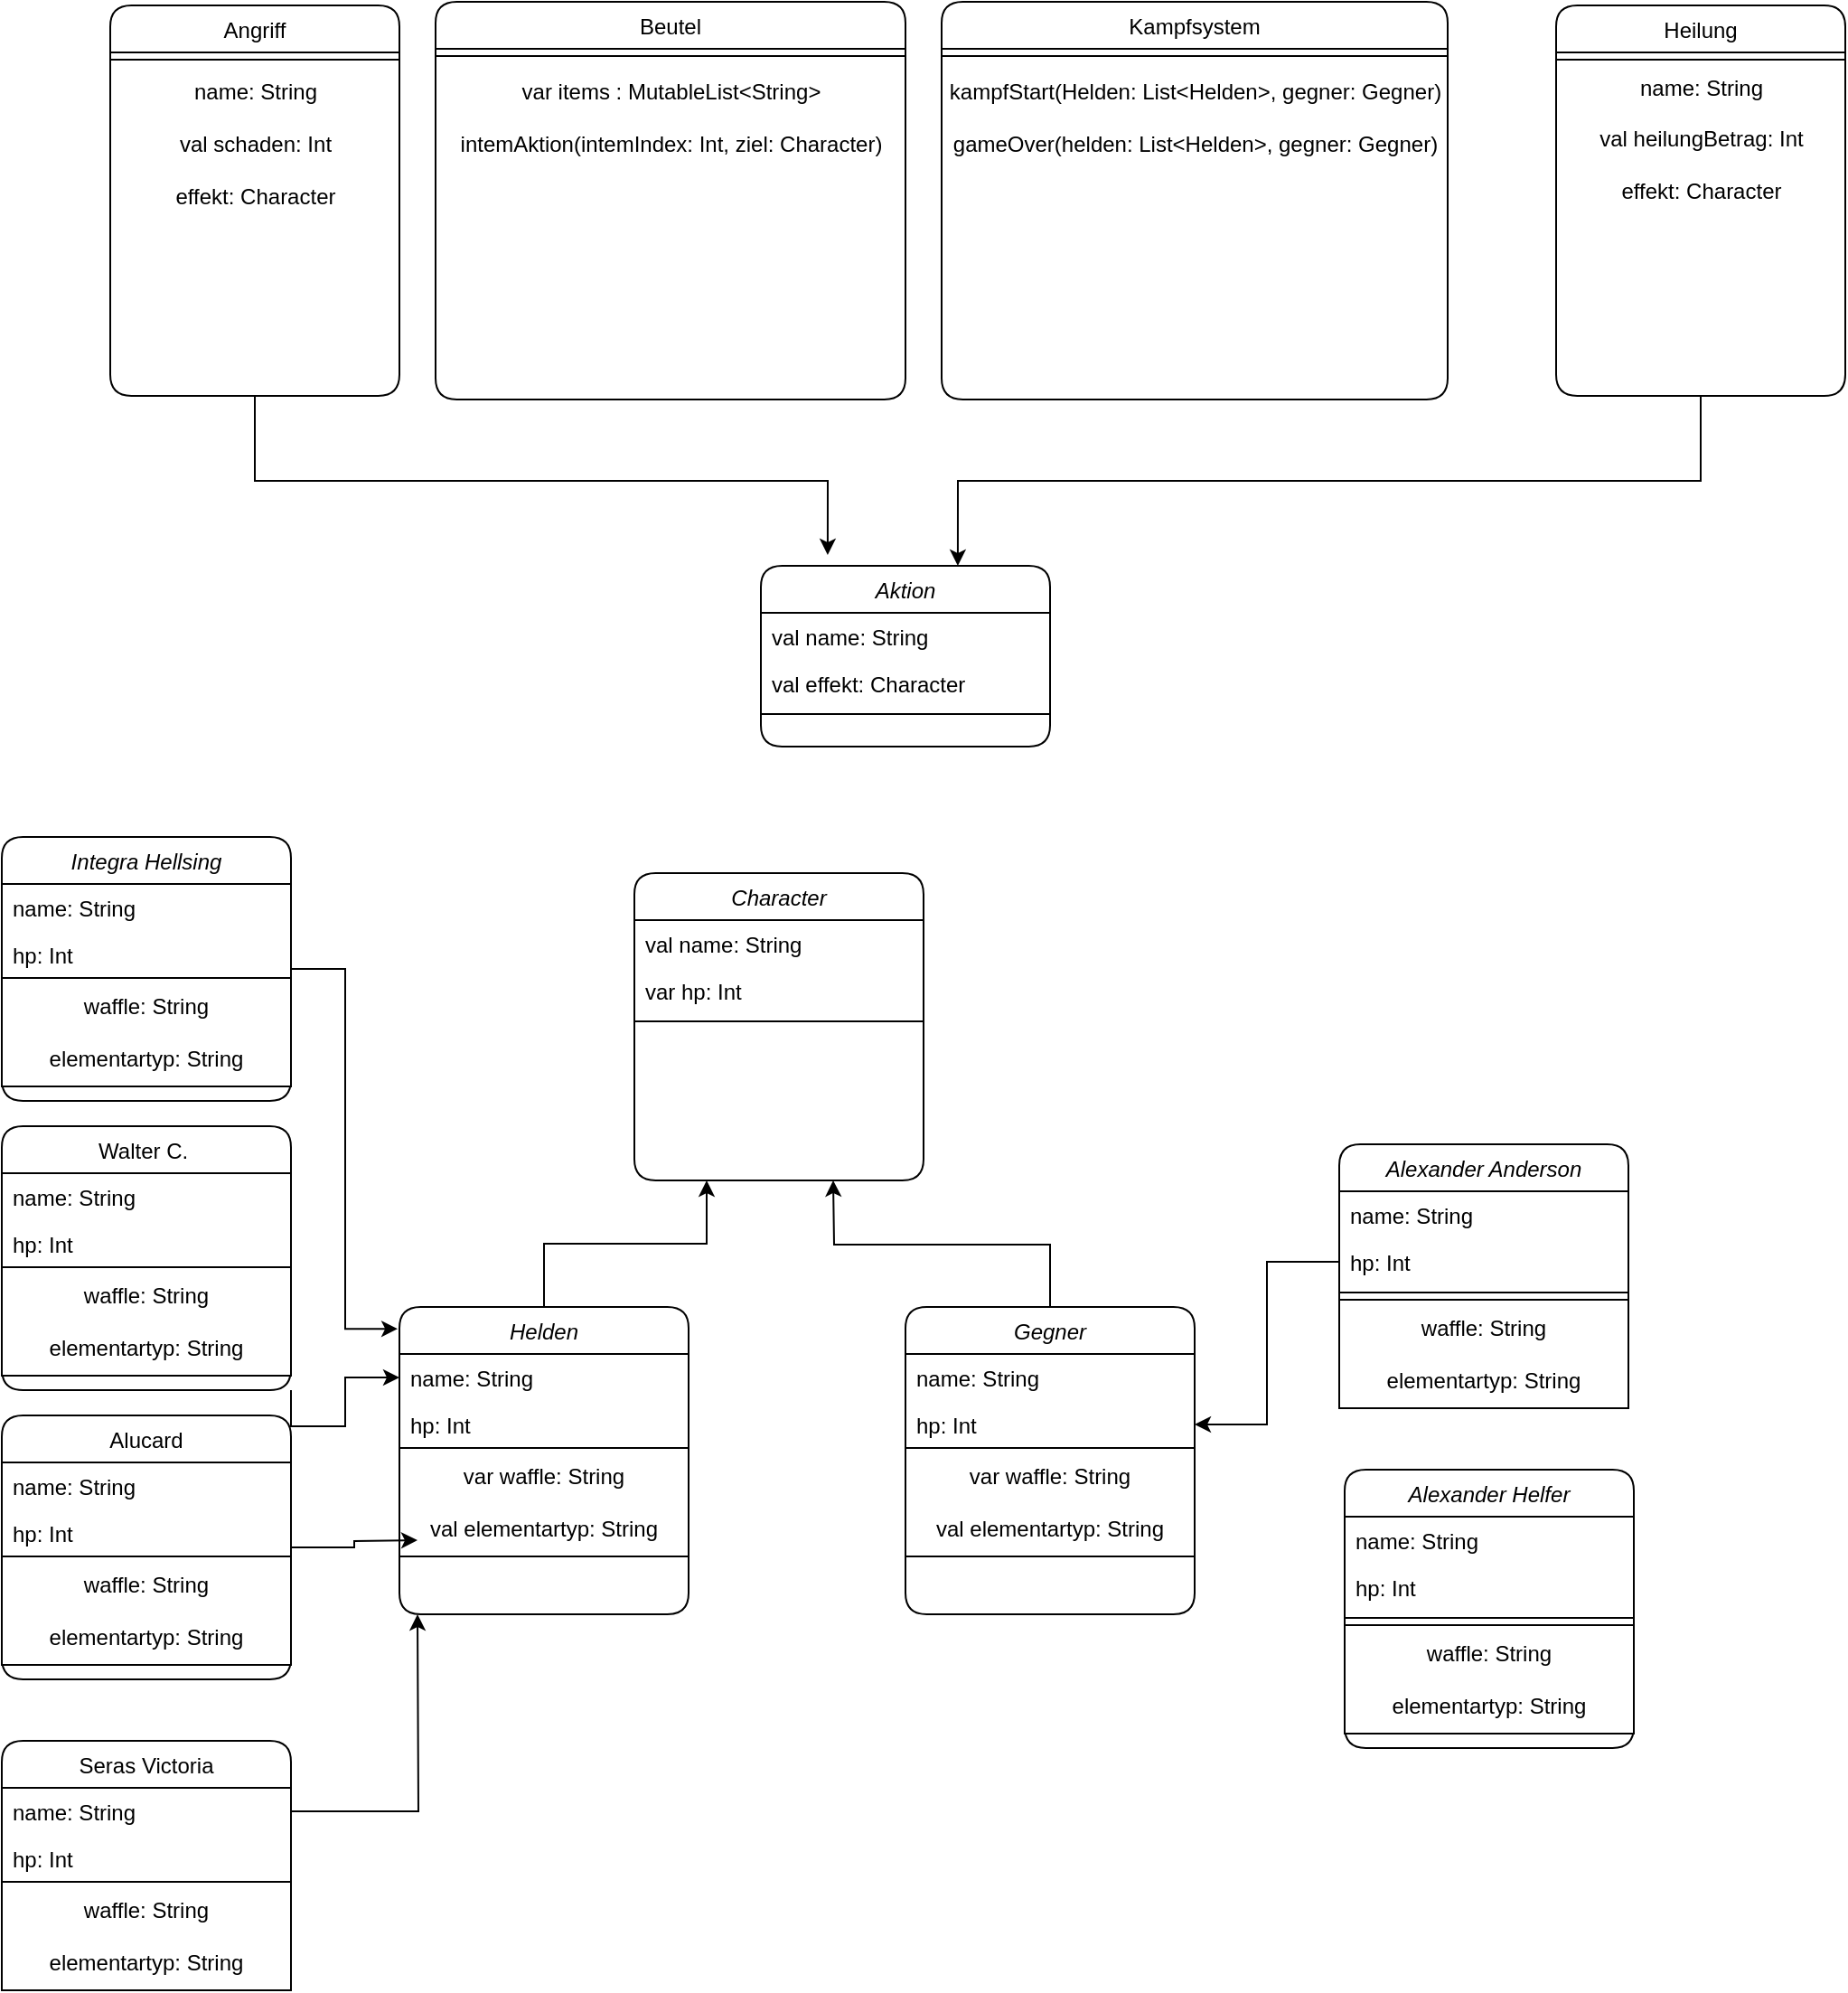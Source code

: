 <mxfile version="22.0.8" type="github">
  <diagram id="C5RBs43oDa-KdzZeNtuy" name="Page-1">
    <mxGraphModel dx="1452" dy="1936" grid="1" gridSize="10" guides="1" tooltips="1" connect="1" arrows="1" fold="1" page="1" pageScale="1" pageWidth="827" pageHeight="1169" math="0" shadow="0">
      <root>
        <mxCell id="WIyWlLk6GJQsqaUBKTNV-0" />
        <mxCell id="WIyWlLk6GJQsqaUBKTNV-1" parent="WIyWlLk6GJQsqaUBKTNV-0" />
        <mxCell id="axwaPX7g7M--netxKvBv-21" style="edgeStyle=orthogonalEdgeStyle;rounded=0;orthogonalLoop=1;jettySize=auto;html=1;entryX=0.25;entryY=1;entryDx=0;entryDy=0;" edge="1" parent="WIyWlLk6GJQsqaUBKTNV-1" source="zkfFHV4jXpPFQw0GAbJ--0" target="axwaPX7g7M--netxKvBv-12">
          <mxGeometry relative="1" as="geometry" />
        </mxCell>
        <mxCell id="zkfFHV4jXpPFQw0GAbJ--0" value="Helden" style="swimlane;fontStyle=2;align=center;verticalAlign=top;childLayout=stackLayout;horizontal=1;startSize=26;horizontalStack=0;resizeParent=1;resizeLast=0;collapsible=1;marginBottom=0;rounded=1;shadow=0;strokeWidth=1;labelBackgroundColor=none;" parent="WIyWlLk6GJQsqaUBKTNV-1" vertex="1">
          <mxGeometry x="240" y="600" width="160" height="170" as="geometry">
            <mxRectangle x="220" y="120" width="160" height="26" as="alternateBounds" />
          </mxGeometry>
        </mxCell>
        <mxCell id="zkfFHV4jXpPFQw0GAbJ--1" value="name: String&#xa;" style="text;align=left;verticalAlign=top;spacingLeft=4;spacingRight=4;overflow=hidden;rotatable=0;points=[[0,0.5],[1,0.5]];portConstraint=eastwest;labelBackgroundColor=none;rounded=1;" parent="zkfFHV4jXpPFQw0GAbJ--0" vertex="1">
          <mxGeometry y="26" width="160" height="26" as="geometry" />
        </mxCell>
        <mxCell id="zkfFHV4jXpPFQw0GAbJ--2" value="hp: Int&#xa;&#xa;var waffle: String" style="text;align=left;verticalAlign=top;spacingLeft=4;spacingRight=4;overflow=hidden;rotatable=0;points=[[0,0.5],[1,0.5]];portConstraint=eastwest;rounded=1;shadow=0;html=0;labelBackgroundColor=none;" parent="zkfFHV4jXpPFQw0GAbJ--0" vertex="1">
          <mxGeometry y="52" width="160" height="26" as="geometry" />
        </mxCell>
        <mxCell id="axwaPX7g7M--netxKvBv-44" value="var waffle: String&lt;br&gt;&lt;br&gt;val elementartyp: String" style="whiteSpace=wrap;html=1;" vertex="1" parent="zkfFHV4jXpPFQw0GAbJ--0">
          <mxGeometry y="78" width="160" height="60" as="geometry" />
        </mxCell>
        <mxCell id="zkfFHV4jXpPFQw0GAbJ--6" value="Seras Victoria" style="swimlane;fontStyle=0;align=center;verticalAlign=top;childLayout=stackLayout;horizontal=1;startSize=26;horizontalStack=0;resizeParent=1;resizeLast=0;collapsible=1;marginBottom=0;rounded=1;shadow=0;strokeWidth=1;labelBackgroundColor=none;" parent="WIyWlLk6GJQsqaUBKTNV-1" vertex="1">
          <mxGeometry x="20" y="840" width="160" height="138" as="geometry">
            <mxRectangle x="130" y="380" width="160" height="26" as="alternateBounds" />
          </mxGeometry>
        </mxCell>
        <mxCell id="axwaPX7g7M--netxKvBv-19" style="edgeStyle=orthogonalEdgeStyle;rounded=0;orthogonalLoop=1;jettySize=auto;html=1;exitX=1;exitY=0.5;exitDx=0;exitDy=0;" edge="1" parent="zkfFHV4jXpPFQw0GAbJ--6" source="res7mV49smM_EFlTWd8h-96">
          <mxGeometry relative="1" as="geometry">
            <mxPoint x="230" y="-70" as="targetPoint" />
          </mxGeometry>
        </mxCell>
        <mxCell id="res7mV49smM_EFlTWd8h-96" value="name: String&#xa;" style="text;align=left;verticalAlign=top;spacingLeft=4;spacingRight=4;overflow=hidden;rotatable=0;points=[[0,0.5],[1,0.5]];portConstraint=eastwest;labelBackgroundColor=none;rounded=1;" parent="zkfFHV4jXpPFQw0GAbJ--6" vertex="1">
          <mxGeometry y="26" width="160" height="26" as="geometry" />
        </mxCell>
        <mxCell id="res7mV49smM_EFlTWd8h-97" value="hp: Int" style="text;align=left;verticalAlign=top;spacingLeft=4;spacingRight=4;overflow=hidden;rotatable=0;points=[[0,0.5],[1,0.5]];portConstraint=eastwest;rounded=1;shadow=0;html=0;labelBackgroundColor=none;" parent="zkfFHV4jXpPFQw0GAbJ--6" vertex="1">
          <mxGeometry y="52" width="160" height="26" as="geometry" />
        </mxCell>
        <mxCell id="axwaPX7g7M--netxKvBv-33" value="waffle: String&lt;br&gt;&lt;br&gt;elementartyp: String" style="whiteSpace=wrap;html=1;" vertex="1" parent="zkfFHV4jXpPFQw0GAbJ--6">
          <mxGeometry y="78" width="160" height="60" as="geometry" />
        </mxCell>
        <mxCell id="axwaPX7g7M--netxKvBv-20" style="edgeStyle=orthogonalEdgeStyle;rounded=0;orthogonalLoop=1;jettySize=auto;html=1;" edge="1" parent="WIyWlLk6GJQsqaUBKTNV-1" source="res7mV49smM_EFlTWd8h-6">
          <mxGeometry relative="1" as="geometry">
            <mxPoint x="250" y="729" as="targetPoint" />
          </mxGeometry>
        </mxCell>
        <mxCell id="res7mV49smM_EFlTWd8h-6" value="Alucard" style="swimlane;fontStyle=0;align=center;verticalAlign=top;childLayout=stackLayout;horizontal=1;startSize=26;horizontalStack=0;resizeParent=1;resizeLast=0;collapsible=1;marginBottom=0;rounded=1;shadow=0;strokeWidth=1;labelBackgroundColor=none;" parent="WIyWlLk6GJQsqaUBKTNV-1" vertex="1">
          <mxGeometry x="20" y="660" width="160" height="146" as="geometry">
            <mxRectangle x="130" y="380" width="160" height="26" as="alternateBounds" />
          </mxGeometry>
        </mxCell>
        <mxCell id="res7mV49smM_EFlTWd8h-98" value="name: String&#xa;" style="text;align=left;verticalAlign=top;spacingLeft=4;spacingRight=4;overflow=hidden;rotatable=0;points=[[0,0.5],[1,0.5]];portConstraint=eastwest;labelBackgroundColor=none;rounded=1;" parent="res7mV49smM_EFlTWd8h-6" vertex="1">
          <mxGeometry y="26" width="160" height="26" as="geometry" />
        </mxCell>
        <mxCell id="res7mV49smM_EFlTWd8h-99" value="hp: Int" style="text;align=left;verticalAlign=top;spacingLeft=4;spacingRight=4;overflow=hidden;rotatable=0;points=[[0,0.5],[1,0.5]];portConstraint=eastwest;rounded=1;shadow=0;html=0;labelBackgroundColor=none;" parent="res7mV49smM_EFlTWd8h-6" vertex="1">
          <mxGeometry y="52" width="160" height="26" as="geometry" />
        </mxCell>
        <mxCell id="axwaPX7g7M--netxKvBv-39" value="waffle: String&lt;br&gt;&lt;br&gt;elementartyp: String" style="whiteSpace=wrap;html=1;" vertex="1" parent="res7mV49smM_EFlTWd8h-6">
          <mxGeometry y="78" width="160" height="60" as="geometry" />
        </mxCell>
        <mxCell id="axwaPX7g7M--netxKvBv-17" style="edgeStyle=orthogonalEdgeStyle;rounded=0;orthogonalLoop=1;jettySize=auto;html=1;exitX=1;exitY=1;exitDx=0;exitDy=0;entryX=0;entryY=0.5;entryDx=0;entryDy=0;" edge="1" parent="WIyWlLk6GJQsqaUBKTNV-1" source="res7mV49smM_EFlTWd8h-12" target="zkfFHV4jXpPFQw0GAbJ--1">
          <mxGeometry relative="1" as="geometry" />
        </mxCell>
        <mxCell id="res7mV49smM_EFlTWd8h-12" value="Walter C. " style="swimlane;fontStyle=0;align=center;verticalAlign=top;childLayout=stackLayout;horizontal=1;startSize=26;horizontalStack=0;resizeParent=1;resizeLast=0;collapsible=1;marginBottom=0;rounded=1;shadow=0;strokeWidth=1;labelBackgroundColor=none;" parent="WIyWlLk6GJQsqaUBKTNV-1" vertex="1">
          <mxGeometry x="20" y="500" width="160" height="146" as="geometry">
            <mxRectangle x="130" y="380" width="160" height="26" as="alternateBounds" />
          </mxGeometry>
        </mxCell>
        <mxCell id="res7mV49smM_EFlTWd8h-100" value="name: String&#xa;" style="text;align=left;verticalAlign=top;spacingLeft=4;spacingRight=4;overflow=hidden;rotatable=0;points=[[0,0.5],[1,0.5]];portConstraint=eastwest;labelBackgroundColor=none;rounded=1;" parent="res7mV49smM_EFlTWd8h-12" vertex="1">
          <mxGeometry y="26" width="160" height="26" as="geometry" />
        </mxCell>
        <mxCell id="res7mV49smM_EFlTWd8h-101" value="hp: Int" style="text;align=left;verticalAlign=top;spacingLeft=4;spacingRight=4;overflow=hidden;rotatable=0;points=[[0,0.5],[1,0.5]];portConstraint=eastwest;rounded=1;shadow=0;html=0;labelBackgroundColor=none;" parent="res7mV49smM_EFlTWd8h-12" vertex="1">
          <mxGeometry y="52" width="160" height="26" as="geometry" />
        </mxCell>
        <mxCell id="axwaPX7g7M--netxKvBv-40" value="waffle: String&lt;br&gt;&lt;br&gt;elementartyp: String" style="whiteSpace=wrap;html=1;" vertex="1" parent="res7mV49smM_EFlTWd8h-12">
          <mxGeometry y="78" width="160" height="60" as="geometry" />
        </mxCell>
        <mxCell id="res7mV49smM_EFlTWd8h-54" value="Alexander Anderson" style="swimlane;fontStyle=2;align=center;verticalAlign=top;childLayout=stackLayout;horizontal=1;startSize=26;horizontalStack=0;resizeParent=1;resizeLast=0;collapsible=1;marginBottom=0;rounded=1;shadow=0;strokeWidth=1;labelBackgroundColor=none;" parent="WIyWlLk6GJQsqaUBKTNV-1" vertex="1">
          <mxGeometry x="760" y="510" width="160" height="146" as="geometry">
            <mxRectangle x="220" y="120" width="160" height="26" as="alternateBounds" />
          </mxGeometry>
        </mxCell>
        <mxCell id="res7mV49smM_EFlTWd8h-105" value="name: String&#xa;" style="text;align=left;verticalAlign=top;spacingLeft=4;spacingRight=4;overflow=hidden;rotatable=0;points=[[0,0.5],[1,0.5]];portConstraint=eastwest;labelBackgroundColor=none;rounded=1;" parent="res7mV49smM_EFlTWd8h-54" vertex="1">
          <mxGeometry y="26" width="160" height="26" as="geometry" />
        </mxCell>
        <mxCell id="res7mV49smM_EFlTWd8h-106" value="hp: Int" style="text;align=left;verticalAlign=top;spacingLeft=4;spacingRight=4;overflow=hidden;rotatable=0;points=[[0,0.5],[1,0.5]];portConstraint=eastwest;rounded=1;shadow=0;html=0;labelBackgroundColor=none;" parent="res7mV49smM_EFlTWd8h-54" vertex="1">
          <mxGeometry y="52" width="160" height="26" as="geometry" />
        </mxCell>
        <mxCell id="res7mV49smM_EFlTWd8h-58" value="" style="line;html=1;strokeWidth=1;align=left;verticalAlign=middle;spacingTop=-1;spacingLeft=3;spacingRight=3;rotatable=0;labelPosition=right;points=[];portConstraint=eastwest;labelBackgroundColor=none;rounded=1;" parent="res7mV49smM_EFlTWd8h-54" vertex="1">
          <mxGeometry y="78" width="160" height="8" as="geometry" />
        </mxCell>
        <mxCell id="axwaPX7g7M--netxKvBv-42" value="waffle: String&lt;br&gt;&lt;br&gt;elementartyp: String" style="whiteSpace=wrap;html=1;" vertex="1" parent="res7mV49smM_EFlTWd8h-54">
          <mxGeometry y="86" width="160" height="60" as="geometry" />
        </mxCell>
        <mxCell id="res7mV49smM_EFlTWd8h-88" value="Integra Hellsing" style="swimlane;fontStyle=2;align=center;verticalAlign=top;childLayout=stackLayout;horizontal=1;startSize=26;horizontalStack=0;resizeParent=1;resizeLast=0;collapsible=1;marginBottom=0;rounded=1;shadow=0;strokeWidth=1;labelBackgroundColor=none;" parent="WIyWlLk6GJQsqaUBKTNV-1" vertex="1">
          <mxGeometry x="20" y="340" width="160" height="146" as="geometry">
            <mxRectangle x="220" y="120" width="160" height="26" as="alternateBounds" />
          </mxGeometry>
        </mxCell>
        <mxCell id="res7mV49smM_EFlTWd8h-89" value="name: String&#xa;" style="text;align=left;verticalAlign=top;spacingLeft=4;spacingRight=4;overflow=hidden;rotatable=0;points=[[0,0.5],[1,0.5]];portConstraint=eastwest;labelBackgroundColor=none;rounded=1;" parent="res7mV49smM_EFlTWd8h-88" vertex="1">
          <mxGeometry y="26" width="160" height="26" as="geometry" />
        </mxCell>
        <mxCell id="res7mV49smM_EFlTWd8h-90" value="hp: Int&#xa;&#xa;var waffle: String&#xa;&#xa;val elementartyp: String" style="text;align=left;verticalAlign=top;spacingLeft=4;spacingRight=4;overflow=hidden;rotatable=0;points=[[0,0.5],[1,0.5]];portConstraint=eastwest;rounded=1;shadow=0;html=0;labelBackgroundColor=none;" parent="res7mV49smM_EFlTWd8h-88" vertex="1">
          <mxGeometry y="52" width="160" height="26" as="geometry" />
        </mxCell>
        <mxCell id="axwaPX7g7M--netxKvBv-41" value="waffle: String&lt;br&gt;&lt;br&gt;elementartyp: String" style="whiteSpace=wrap;html=1;" vertex="1" parent="res7mV49smM_EFlTWd8h-88">
          <mxGeometry y="78" width="160" height="60" as="geometry" />
        </mxCell>
        <mxCell id="res7mV49smM_EFlTWd8h-115" value="Alexander Helfer" style="swimlane;fontStyle=2;align=center;verticalAlign=top;childLayout=stackLayout;horizontal=1;startSize=26;horizontalStack=0;resizeParent=1;resizeLast=0;collapsible=1;marginBottom=0;rounded=1;shadow=0;strokeWidth=1;labelBackgroundColor=none;" parent="WIyWlLk6GJQsqaUBKTNV-1" vertex="1">
          <mxGeometry x="763" y="690" width="160" height="154" as="geometry">
            <mxRectangle x="220" y="120" width="160" height="26" as="alternateBounds" />
          </mxGeometry>
        </mxCell>
        <mxCell id="res7mV49smM_EFlTWd8h-117" value="name: String&#xa;" style="text;align=left;verticalAlign=top;spacingLeft=4;spacingRight=4;overflow=hidden;rotatable=0;points=[[0,0.5],[1,0.5]];portConstraint=eastwest;labelBackgroundColor=none;rounded=1;" parent="res7mV49smM_EFlTWd8h-115" vertex="1">
          <mxGeometry y="26" width="160" height="26" as="geometry" />
        </mxCell>
        <mxCell id="res7mV49smM_EFlTWd8h-118" value="hp: Int" style="text;align=left;verticalAlign=top;spacingLeft=4;spacingRight=4;overflow=hidden;rotatable=0;points=[[0,0.5],[1,0.5]];portConstraint=eastwest;rounded=1;shadow=0;html=0;labelBackgroundColor=none;" parent="res7mV49smM_EFlTWd8h-115" vertex="1">
          <mxGeometry y="52" width="160" height="26" as="geometry" />
        </mxCell>
        <mxCell id="res7mV49smM_EFlTWd8h-119" value="" style="line;html=1;strokeWidth=1;align=left;verticalAlign=middle;spacingTop=-1;spacingLeft=3;spacingRight=3;rotatable=0;labelPosition=right;points=[];portConstraint=eastwest;labelBackgroundColor=none;rounded=1;" parent="res7mV49smM_EFlTWd8h-115" vertex="1">
          <mxGeometry y="78" width="160" height="8" as="geometry" />
        </mxCell>
        <mxCell id="axwaPX7g7M--netxKvBv-43" value="waffle: String&lt;br&gt;&lt;br&gt;elementartyp: String" style="whiteSpace=wrap;html=1;" vertex="1" parent="res7mV49smM_EFlTWd8h-115">
          <mxGeometry y="86" width="160" height="60" as="geometry" />
        </mxCell>
        <mxCell id="axwaPX7g7M--netxKvBv-22" style="edgeStyle=orthogonalEdgeStyle;rounded=0;orthogonalLoop=1;jettySize=auto;html=1;exitX=0.5;exitY=0;exitDx=0;exitDy=0;" edge="1" parent="WIyWlLk6GJQsqaUBKTNV-1" source="axwaPX7g7M--netxKvBv-8">
          <mxGeometry relative="1" as="geometry">
            <mxPoint x="480" y="530" as="targetPoint" />
          </mxGeometry>
        </mxCell>
        <mxCell id="axwaPX7g7M--netxKvBv-8" value="Gegner" style="swimlane;fontStyle=2;align=center;verticalAlign=top;childLayout=stackLayout;horizontal=1;startSize=26;horizontalStack=0;resizeParent=1;resizeLast=0;collapsible=1;marginBottom=0;rounded=1;shadow=0;strokeWidth=1;labelBackgroundColor=none;" vertex="1" parent="WIyWlLk6GJQsqaUBKTNV-1">
          <mxGeometry x="520" y="600" width="160" height="170" as="geometry">
            <mxRectangle x="220" y="120" width="160" height="26" as="alternateBounds" />
          </mxGeometry>
        </mxCell>
        <mxCell id="axwaPX7g7M--netxKvBv-9" value="name: String&#xa;" style="text;align=left;verticalAlign=top;spacingLeft=4;spacingRight=4;overflow=hidden;rotatable=0;points=[[0,0.5],[1,0.5]];portConstraint=eastwest;labelBackgroundColor=none;rounded=1;" vertex="1" parent="axwaPX7g7M--netxKvBv-8">
          <mxGeometry y="26" width="160" height="26" as="geometry" />
        </mxCell>
        <mxCell id="axwaPX7g7M--netxKvBv-10" value="hp: Int" style="text;align=left;verticalAlign=top;spacingLeft=4;spacingRight=4;overflow=hidden;rotatable=0;points=[[0,0.5],[1,0.5]];portConstraint=eastwest;rounded=1;shadow=0;html=0;labelBackgroundColor=none;" vertex="1" parent="axwaPX7g7M--netxKvBv-8">
          <mxGeometry y="52" width="160" height="26" as="geometry" />
        </mxCell>
        <mxCell id="axwaPX7g7M--netxKvBv-45" value="var waffle: String&lt;br&gt;&lt;br&gt;val elementartyp: String" style="whiteSpace=wrap;html=1;" vertex="1" parent="axwaPX7g7M--netxKvBv-8">
          <mxGeometry y="78" width="160" height="60" as="geometry" />
        </mxCell>
        <mxCell id="axwaPX7g7M--netxKvBv-12" value="Character" style="swimlane;fontStyle=2;align=center;verticalAlign=top;childLayout=stackLayout;horizontal=1;startSize=26;horizontalStack=0;resizeParent=1;resizeLast=0;collapsible=1;marginBottom=0;rounded=1;shadow=0;strokeWidth=1;labelBackgroundColor=none;" vertex="1" parent="WIyWlLk6GJQsqaUBKTNV-1">
          <mxGeometry x="370" y="360" width="160" height="170" as="geometry">
            <mxRectangle x="220" y="120" width="160" height="26" as="alternateBounds" />
          </mxGeometry>
        </mxCell>
        <mxCell id="axwaPX7g7M--netxKvBv-13" value="val name: String&#xa;" style="text;align=left;verticalAlign=top;spacingLeft=4;spacingRight=4;overflow=hidden;rotatable=0;points=[[0,0.5],[1,0.5]];portConstraint=eastwest;labelBackgroundColor=none;rounded=1;" vertex="1" parent="axwaPX7g7M--netxKvBv-12">
          <mxGeometry y="26" width="160" height="26" as="geometry" />
        </mxCell>
        <mxCell id="axwaPX7g7M--netxKvBv-14" value="var hp: Int" style="text;align=left;verticalAlign=top;spacingLeft=4;spacingRight=4;overflow=hidden;rotatable=0;points=[[0,0.5],[1,0.5]];portConstraint=eastwest;rounded=1;shadow=0;html=0;labelBackgroundColor=none;" vertex="1" parent="axwaPX7g7M--netxKvBv-12">
          <mxGeometry y="52" width="160" height="26" as="geometry" />
        </mxCell>
        <mxCell id="axwaPX7g7M--netxKvBv-15" value="" style="line;html=1;strokeWidth=1;align=left;verticalAlign=middle;spacingTop=-1;spacingLeft=3;spacingRight=3;rotatable=0;labelPosition=right;points=[];portConstraint=eastwest;labelBackgroundColor=none;rounded=1;" vertex="1" parent="axwaPX7g7M--netxKvBv-12">
          <mxGeometry y="78" width="160" height="8" as="geometry" />
        </mxCell>
        <mxCell id="axwaPX7g7M--netxKvBv-16" style="edgeStyle=orthogonalEdgeStyle;rounded=0;orthogonalLoop=1;jettySize=auto;html=1;entryX=-0.006;entryY=0.071;entryDx=0;entryDy=0;entryPerimeter=0;" edge="1" parent="WIyWlLk6GJQsqaUBKTNV-1" source="res7mV49smM_EFlTWd8h-88" target="zkfFHV4jXpPFQw0GAbJ--0">
          <mxGeometry relative="1" as="geometry" />
        </mxCell>
        <mxCell id="axwaPX7g7M--netxKvBv-23" style="edgeStyle=orthogonalEdgeStyle;rounded=0;orthogonalLoop=1;jettySize=auto;html=1;entryX=1;entryY=0.5;entryDx=0;entryDy=0;" edge="1" parent="WIyWlLk6GJQsqaUBKTNV-1" source="res7mV49smM_EFlTWd8h-106" target="axwaPX7g7M--netxKvBv-10">
          <mxGeometry relative="1" as="geometry" />
        </mxCell>
        <mxCell id="axwaPX7g7M--netxKvBv-47" value="Beutel" style="swimlane;fontStyle=0;align=center;verticalAlign=top;childLayout=stackLayout;horizontal=1;startSize=26;horizontalStack=0;resizeParent=1;resizeLast=0;collapsible=1;marginBottom=0;rounded=1;shadow=0;strokeWidth=1;labelBackgroundColor=none;" vertex="1" parent="WIyWlLk6GJQsqaUBKTNV-1">
          <mxGeometry x="260" y="-122" width="260" height="220" as="geometry">
            <mxRectangle x="550" y="140" width="160" height="26" as="alternateBounds" />
          </mxGeometry>
        </mxCell>
        <mxCell id="axwaPX7g7M--netxKvBv-48" value="" style="line;html=1;strokeWidth=1;align=left;verticalAlign=middle;spacingTop=-1;spacingLeft=3;spacingRight=3;rotatable=0;labelPosition=right;points=[];portConstraint=eastwest;labelBackgroundColor=none;rounded=1;" vertex="1" parent="axwaPX7g7M--netxKvBv-47">
          <mxGeometry y="26" width="260" height="8" as="geometry" />
        </mxCell>
        <mxCell id="axwaPX7g7M--netxKvBv-77" value="var items : MutableList&amp;lt;String&amp;gt;&lt;br&gt;&lt;br&gt;intemAktion(intemIndex: Int, ziel: Character)" style="text;html=1;align=center;verticalAlign=middle;resizable=0;points=[];autosize=1;strokeColor=none;fillColor=none;" vertex="1" parent="axwaPX7g7M--netxKvBv-47">
          <mxGeometry y="34" width="260" height="60" as="geometry" />
        </mxCell>
        <mxCell id="axwaPX7g7M--netxKvBv-55" value="Heilung" style="swimlane;fontStyle=0;align=center;verticalAlign=top;childLayout=stackLayout;horizontal=1;startSize=26;horizontalStack=0;resizeParent=1;resizeLast=0;collapsible=1;marginBottom=0;rounded=1;shadow=0;strokeWidth=1;labelBackgroundColor=none;" vertex="1" parent="WIyWlLk6GJQsqaUBKTNV-1">
          <mxGeometry x="880" y="-120" width="160" height="216" as="geometry">
            <mxRectangle x="550" y="140" width="160" height="26" as="alternateBounds" />
          </mxGeometry>
        </mxCell>
        <mxCell id="axwaPX7g7M--netxKvBv-56" value="" style="line;html=1;strokeWidth=1;align=left;verticalAlign=middle;spacingTop=-1;spacingLeft=3;spacingRight=3;rotatable=0;labelPosition=right;points=[];portConstraint=eastwest;labelBackgroundColor=none;rounded=1;" vertex="1" parent="axwaPX7g7M--netxKvBv-55">
          <mxGeometry y="26" width="160" height="8" as="geometry" />
        </mxCell>
        <mxCell id="axwaPX7g7M--netxKvBv-75" value="name: String&lt;br&gt;&lt;br&gt;val heilungBetrag: Int&lt;br&gt;&lt;br&gt;effekt: Character" style="text;html=1;align=center;verticalAlign=middle;resizable=0;points=[];autosize=1;strokeColor=none;fillColor=none;" vertex="1" parent="axwaPX7g7M--netxKvBv-55">
          <mxGeometry y="34" width="160" height="80" as="geometry" />
        </mxCell>
        <mxCell id="axwaPX7g7M--netxKvBv-59" value="Angriff" style="swimlane;fontStyle=0;align=center;verticalAlign=top;childLayout=stackLayout;horizontal=1;startSize=26;horizontalStack=0;resizeParent=1;resizeLast=0;collapsible=1;marginBottom=0;rounded=1;shadow=0;strokeWidth=1;labelBackgroundColor=none;" vertex="1" parent="WIyWlLk6GJQsqaUBKTNV-1">
          <mxGeometry x="80" y="-120" width="160" height="216" as="geometry">
            <mxRectangle x="550" y="140" width="160" height="26" as="alternateBounds" />
          </mxGeometry>
        </mxCell>
        <mxCell id="axwaPX7g7M--netxKvBv-60" value="" style="line;html=1;strokeWidth=1;align=left;verticalAlign=middle;spacingTop=-1;spacingLeft=3;spacingRight=3;rotatable=0;labelPosition=right;points=[];portConstraint=eastwest;labelBackgroundColor=none;rounded=1;" vertex="1" parent="axwaPX7g7M--netxKvBv-59">
          <mxGeometry y="26" width="160" height="8" as="geometry" />
        </mxCell>
        <mxCell id="axwaPX7g7M--netxKvBv-78" value="name: String&lt;br&gt;&lt;br&gt;val schaden: Int&lt;br&gt;&lt;br&gt;effekt: Character&lt;br&gt;&lt;br&gt;" style="text;html=1;align=center;verticalAlign=middle;resizable=0;points=[];autosize=1;strokeColor=none;fillColor=none;" vertex="1" parent="axwaPX7g7M--netxKvBv-59">
          <mxGeometry y="34" width="160" height="100" as="geometry" />
        </mxCell>
        <mxCell id="axwaPX7g7M--netxKvBv-63" value="Aktion" style="swimlane;fontStyle=2;align=center;verticalAlign=top;childLayout=stackLayout;horizontal=1;startSize=26;horizontalStack=0;resizeParent=1;resizeLast=0;collapsible=1;marginBottom=0;rounded=1;shadow=0;strokeWidth=1;labelBackgroundColor=none;" vertex="1" parent="WIyWlLk6GJQsqaUBKTNV-1">
          <mxGeometry x="440" y="190" width="160" height="100" as="geometry">
            <mxRectangle x="220" y="120" width="160" height="26" as="alternateBounds" />
          </mxGeometry>
        </mxCell>
        <mxCell id="axwaPX7g7M--netxKvBv-64" value="val name: String&#xa;" style="text;align=left;verticalAlign=top;spacingLeft=4;spacingRight=4;overflow=hidden;rotatable=0;points=[[0,0.5],[1,0.5]];portConstraint=eastwest;labelBackgroundColor=none;rounded=1;" vertex="1" parent="axwaPX7g7M--netxKvBv-63">
          <mxGeometry y="26" width="160" height="26" as="geometry" />
        </mxCell>
        <mxCell id="axwaPX7g7M--netxKvBv-65" value="val effekt: Character" style="text;align=left;verticalAlign=top;spacingLeft=4;spacingRight=4;overflow=hidden;rotatable=0;points=[[0,0.5],[1,0.5]];portConstraint=eastwest;rounded=1;shadow=0;html=0;labelBackgroundColor=none;" vertex="1" parent="axwaPX7g7M--netxKvBv-63">
          <mxGeometry y="52" width="160" height="26" as="geometry" />
        </mxCell>
        <mxCell id="axwaPX7g7M--netxKvBv-66" value="" style="line;html=1;strokeWidth=1;align=left;verticalAlign=middle;spacingTop=-1;spacingLeft=3;spacingRight=3;rotatable=0;labelPosition=right;points=[];portConstraint=eastwest;labelBackgroundColor=none;rounded=1;" vertex="1" parent="axwaPX7g7M--netxKvBv-63">
          <mxGeometry y="78" width="160" height="8" as="geometry" />
        </mxCell>
        <mxCell id="axwaPX7g7M--netxKvBv-80" value="Kampfsystem" style="swimlane;fontStyle=0;align=center;verticalAlign=top;childLayout=stackLayout;horizontal=1;startSize=26;horizontalStack=0;resizeParent=1;resizeLast=0;collapsible=1;marginBottom=0;rounded=1;shadow=0;strokeWidth=1;labelBackgroundColor=none;" vertex="1" parent="WIyWlLk6GJQsqaUBKTNV-1">
          <mxGeometry x="540" y="-122" width="280" height="220" as="geometry">
            <mxRectangle x="550" y="140" width="160" height="26" as="alternateBounds" />
          </mxGeometry>
        </mxCell>
        <mxCell id="axwaPX7g7M--netxKvBv-81" value="" style="line;html=1;strokeWidth=1;align=left;verticalAlign=middle;spacingTop=-1;spacingLeft=3;spacingRight=3;rotatable=0;labelPosition=right;points=[];portConstraint=eastwest;labelBackgroundColor=none;rounded=1;" vertex="1" parent="axwaPX7g7M--netxKvBv-80">
          <mxGeometry y="26" width="280" height="8" as="geometry" />
        </mxCell>
        <mxCell id="axwaPX7g7M--netxKvBv-82" value="kampfStart(Helden: List&amp;lt;Helden&amp;gt;, gegner: Gegner)&lt;br&gt;&lt;br&gt;gameOver(helden: List&amp;lt;Helden&amp;gt;, gegner: Gegner)" style="text;html=1;align=center;verticalAlign=middle;resizable=0;points=[];autosize=1;strokeColor=none;fillColor=none;" vertex="1" parent="axwaPX7g7M--netxKvBv-80">
          <mxGeometry y="34" width="280" height="60" as="geometry" />
        </mxCell>
        <mxCell id="axwaPX7g7M--netxKvBv-83" style="edgeStyle=orthogonalEdgeStyle;rounded=0;orthogonalLoop=1;jettySize=auto;html=1;exitX=0.5;exitY=1;exitDx=0;exitDy=0;entryX=0.681;entryY=0;entryDx=0;entryDy=0;entryPerimeter=0;" edge="1" parent="WIyWlLk6GJQsqaUBKTNV-1" source="axwaPX7g7M--netxKvBv-55" target="axwaPX7g7M--netxKvBv-63">
          <mxGeometry relative="1" as="geometry" />
        </mxCell>
        <mxCell id="axwaPX7g7M--netxKvBv-84" style="edgeStyle=orthogonalEdgeStyle;rounded=0;orthogonalLoop=1;jettySize=auto;html=1;exitX=0.5;exitY=1;exitDx=0;exitDy=0;entryX=0.231;entryY=-0.06;entryDx=0;entryDy=0;entryPerimeter=0;" edge="1" parent="WIyWlLk6GJQsqaUBKTNV-1" source="axwaPX7g7M--netxKvBv-59" target="axwaPX7g7M--netxKvBv-63">
          <mxGeometry relative="1" as="geometry" />
        </mxCell>
      </root>
    </mxGraphModel>
  </diagram>
</mxfile>
